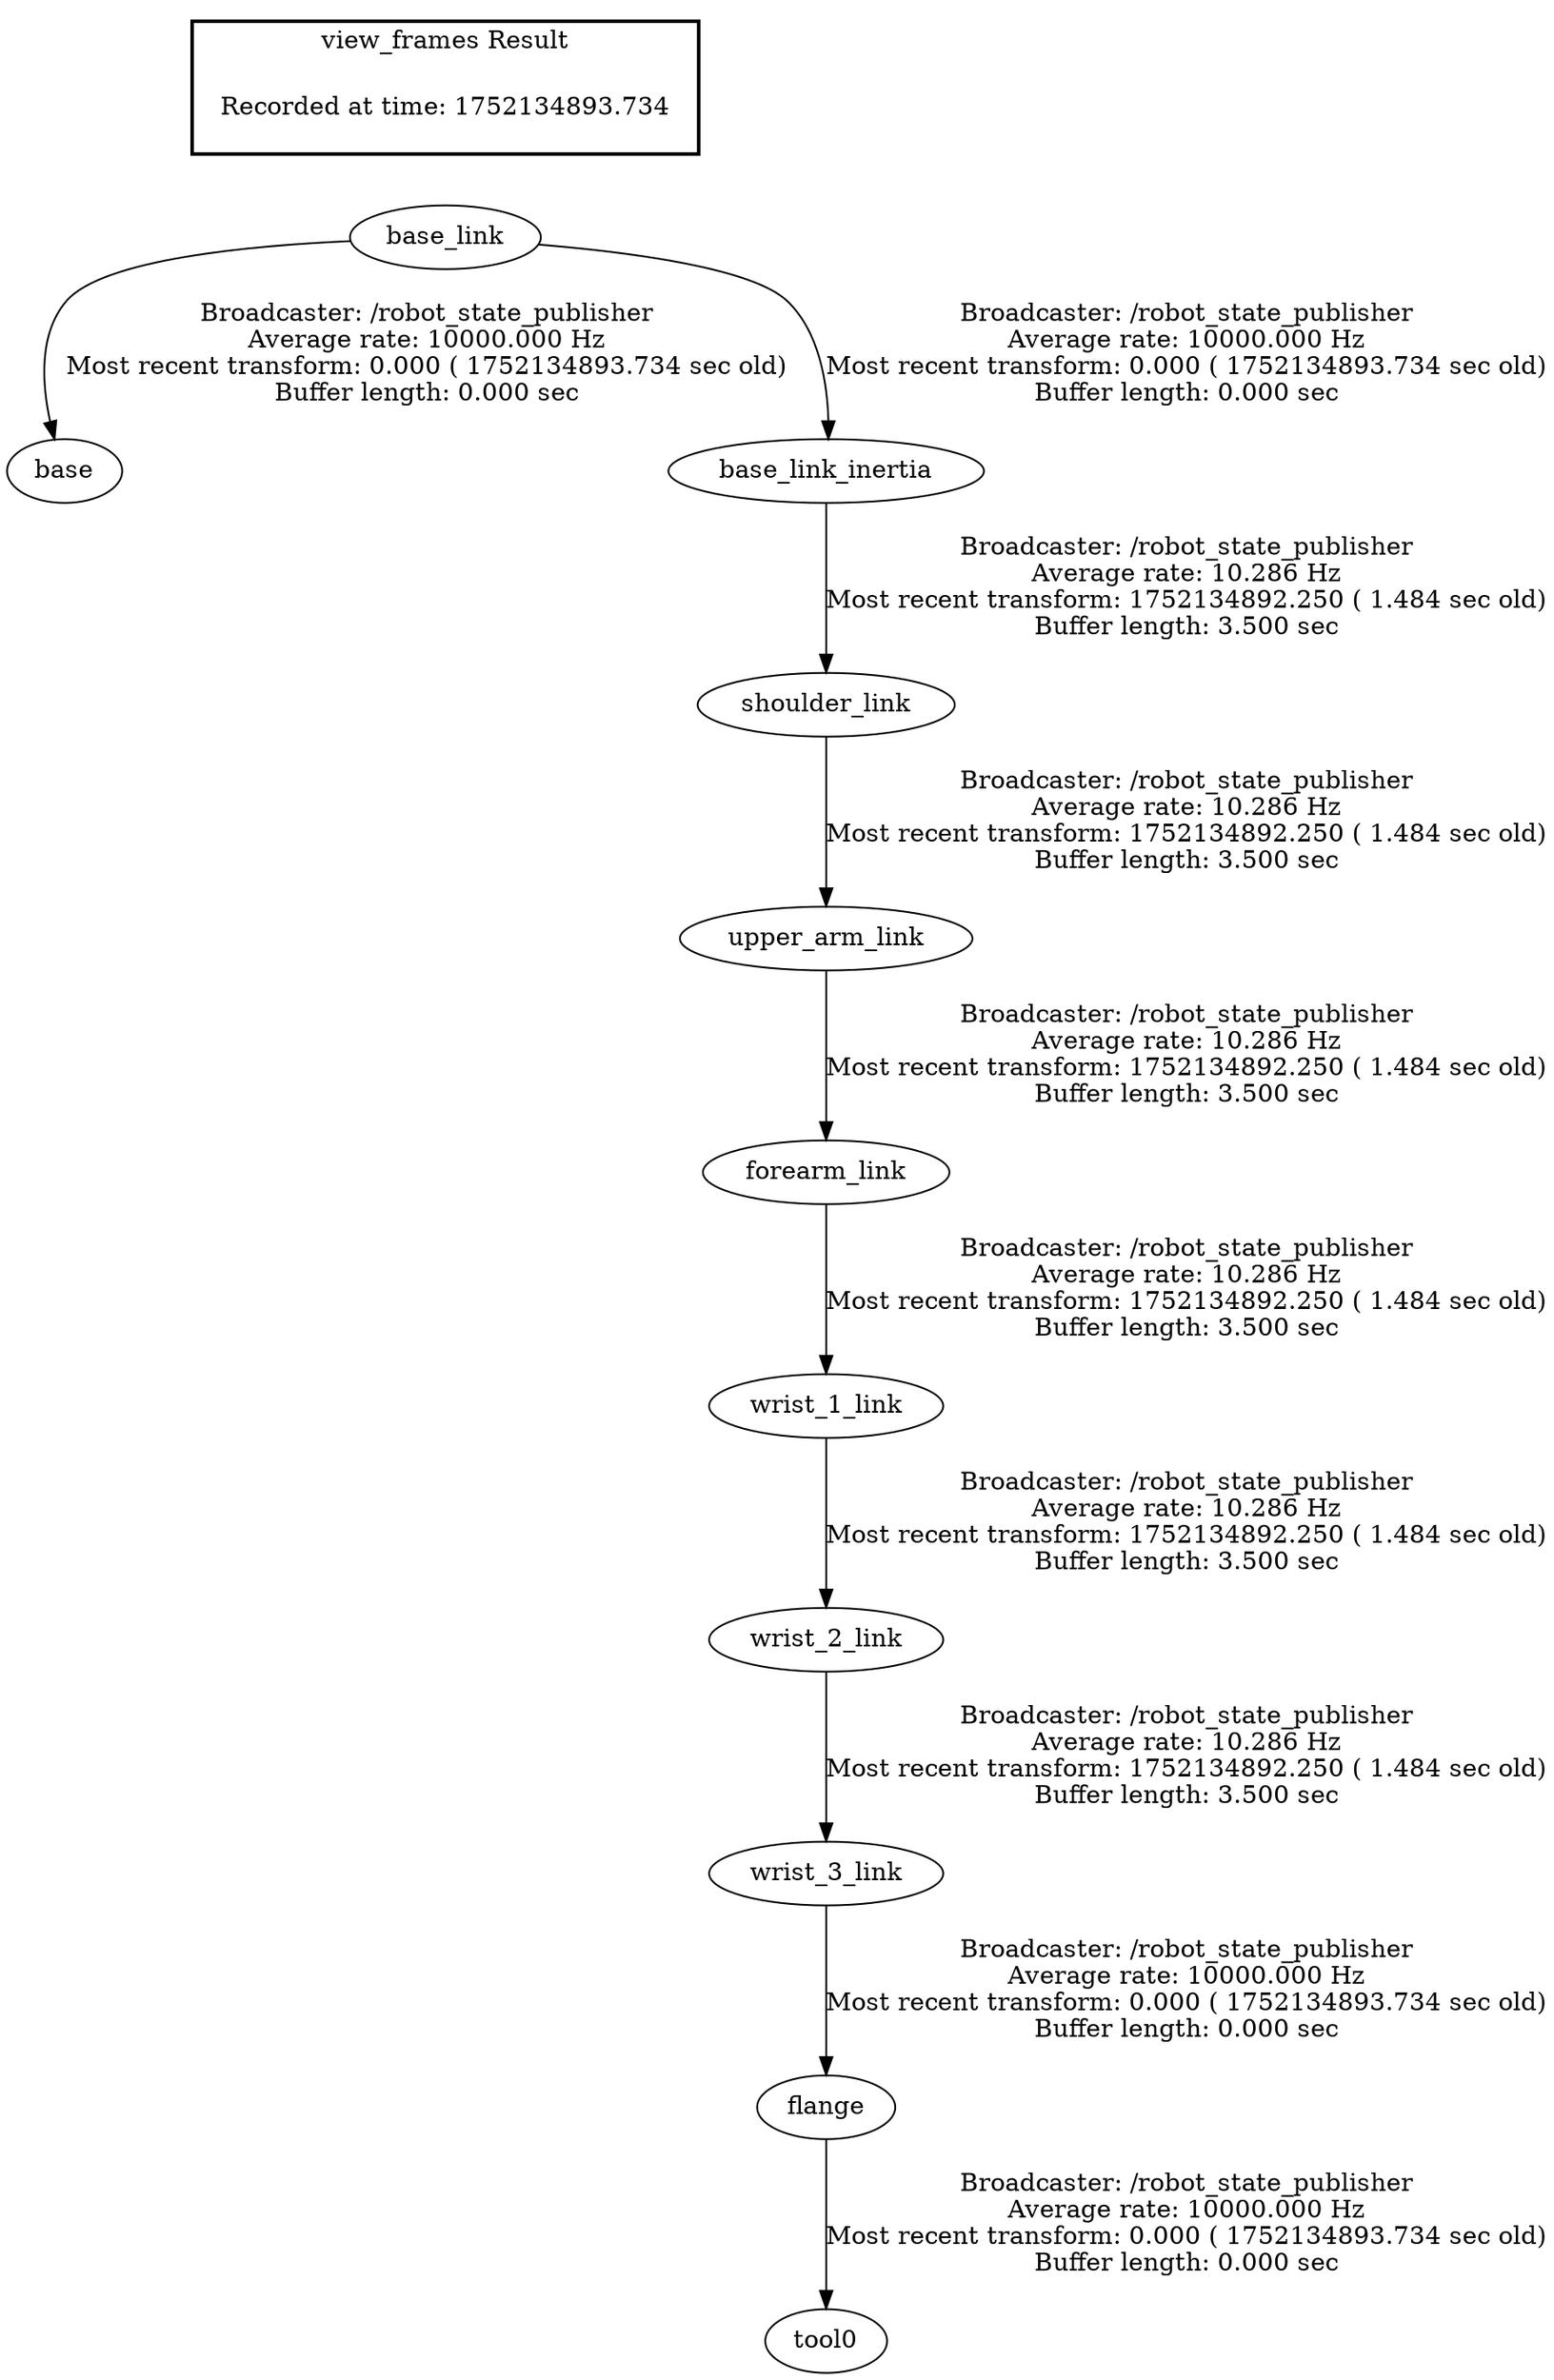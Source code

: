 digraph G {
"base_link" -> "base"[label="Broadcaster: /robot_state_publisher\nAverage rate: 10000.000 Hz\nMost recent transform: 0.000 ( 1752134893.734 sec old)\nBuffer length: 0.000 sec\n"];
"base_link" -> "base_link_inertia"[label="Broadcaster: /robot_state_publisher\nAverage rate: 10000.000 Hz\nMost recent transform: 0.000 ( 1752134893.734 sec old)\nBuffer length: 0.000 sec\n"];
"flange" -> "tool0"[label="Broadcaster: /robot_state_publisher\nAverage rate: 10000.000 Hz\nMost recent transform: 0.000 ( 1752134893.734 sec old)\nBuffer length: 0.000 sec\n"];
"wrist_3_link" -> "flange"[label="Broadcaster: /robot_state_publisher\nAverage rate: 10000.000 Hz\nMost recent transform: 0.000 ( 1752134893.734 sec old)\nBuffer length: 0.000 sec\n"];
"wrist_2_link" -> "wrist_3_link"[label="Broadcaster: /robot_state_publisher\nAverage rate: 10.286 Hz\nMost recent transform: 1752134892.250 ( 1.484 sec old)\nBuffer length: 3.500 sec\n"];
"upper_arm_link" -> "forearm_link"[label="Broadcaster: /robot_state_publisher\nAverage rate: 10.286 Hz\nMost recent transform: 1752134892.250 ( 1.484 sec old)\nBuffer length: 3.500 sec\n"];
"shoulder_link" -> "upper_arm_link"[label="Broadcaster: /robot_state_publisher\nAverage rate: 10.286 Hz\nMost recent transform: 1752134892.250 ( 1.484 sec old)\nBuffer length: 3.500 sec\n"];
"base_link_inertia" -> "shoulder_link"[label="Broadcaster: /robot_state_publisher\nAverage rate: 10.286 Hz\nMost recent transform: 1752134892.250 ( 1.484 sec old)\nBuffer length: 3.500 sec\n"];
"forearm_link" -> "wrist_1_link"[label="Broadcaster: /robot_state_publisher\nAverage rate: 10.286 Hz\nMost recent transform: 1752134892.250 ( 1.484 sec old)\nBuffer length: 3.500 sec\n"];
"wrist_1_link" -> "wrist_2_link"[label="Broadcaster: /robot_state_publisher\nAverage rate: 10.286 Hz\nMost recent transform: 1752134892.250 ( 1.484 sec old)\nBuffer length: 3.500 sec\n"];
edge [style=invis];
 subgraph cluster_legend { style=bold; color=black; label ="view_frames Result";
"Recorded at time: 1752134893.734"[ shape=plaintext ] ;
 }->"base_link";
}